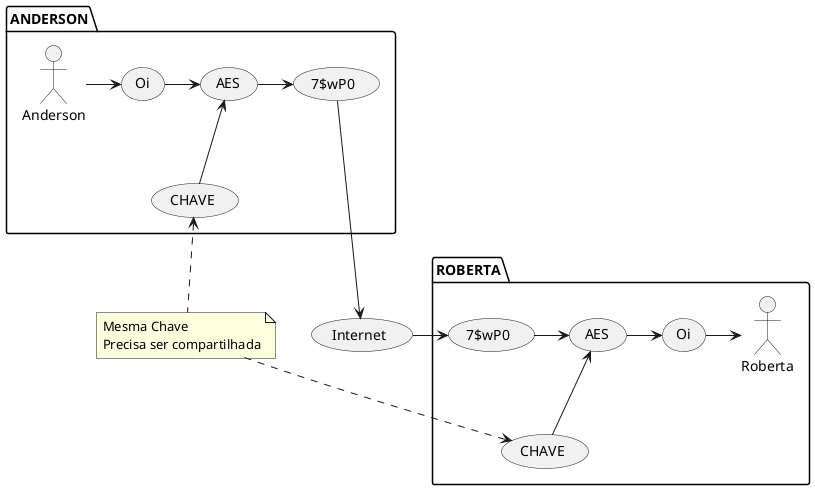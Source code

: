 @startuml

package ANDERSON {
	actor Anderson as john
	(Oi) as (out)
	(AES) as (jaes)
	(CHAVE) as (jkey)
	(7$wP0) as (encout)
}
package ROBERTA {
	actor Roberta as robin
	(Oi) as (in)
	(AES) as (raes)
	(CHAVE) as (rkey)
	(7$wP0) as (encin)
}
(Internet) as (net)

john -> (out)
(out) -> (jaes)
(jkey) -up-> (jaes)
(jaes) -> (encout)
(encout) -> (net)

(net) -> (encin)
(encin) -> (raes)
(rkey) -up-> (raes)
(raes) -> (in)
(in) -> robin

note "Mesma Chave\nPrecisa ser compartilhada" as N1
(jkey) <.. N1
N1 ..> (rkey)

@enduml
